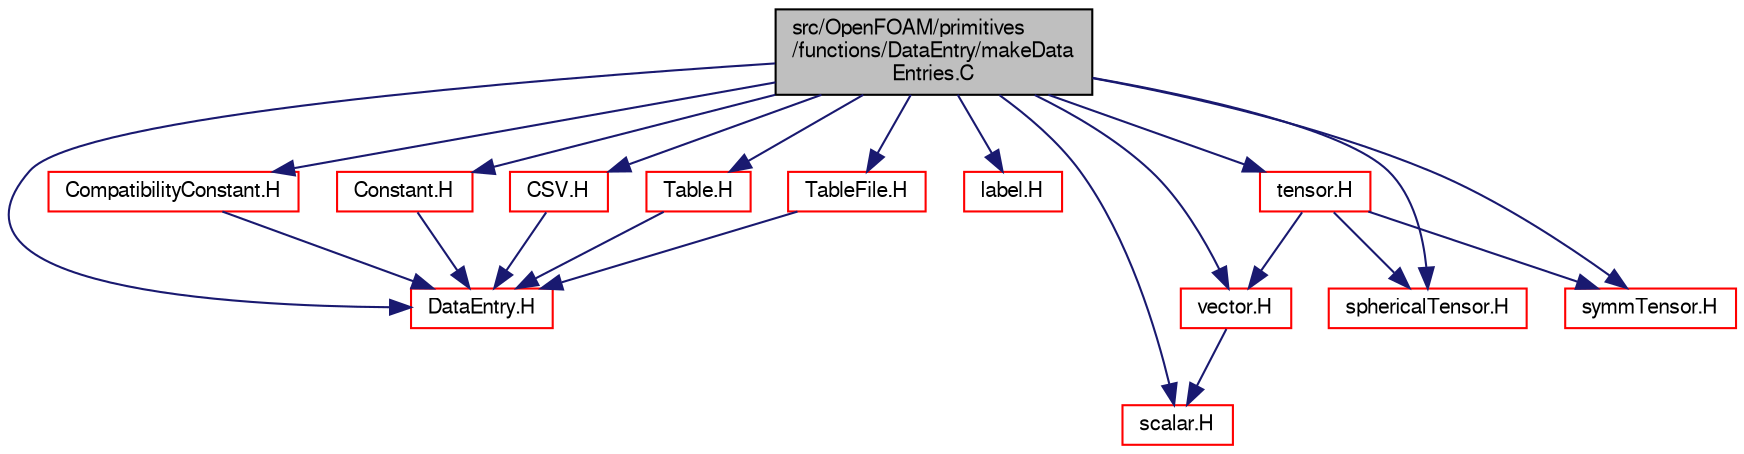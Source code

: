 digraph "src/OpenFOAM/primitives/functions/DataEntry/makeDataEntries.C"
{
  bgcolor="transparent";
  edge [fontname="FreeSans",fontsize="10",labelfontname="FreeSans",labelfontsize="10"];
  node [fontname="FreeSans",fontsize="10",shape=record];
  Node0 [label="src/OpenFOAM/primitives\l/functions/DataEntry/makeData\lEntries.C",height=0.2,width=0.4,color="black", fillcolor="grey75", style="filled", fontcolor="black"];
  Node0 -> Node1 [color="midnightblue",fontsize="10",style="solid",fontname="FreeSans"];
  Node1 [label="CompatibilityConstant.H",height=0.2,width=0.4,color="red",URL="$a12215.html"];
  Node1 -> Node2 [color="midnightblue",fontsize="10",style="solid",fontname="FreeSans"];
  Node2 [label="DataEntry.H",height=0.2,width=0.4,color="red",URL="$a12242.html"];
  Node0 -> Node114 [color="midnightblue",fontsize="10",style="solid",fontname="FreeSans"];
  Node114 [label="Constant.H",height=0.2,width=0.4,color="red",URL="$a12224.html"];
  Node114 -> Node2 [color="midnightblue",fontsize="10",style="solid",fontname="FreeSans"];
  Node0 -> Node115 [color="midnightblue",fontsize="10",style="solid",fontname="FreeSans"];
  Node115 [label="CSV.H",height=0.2,width=0.4,color="red",URL="$a12233.html"];
  Node115 -> Node2 [color="midnightblue",fontsize="10",style="solid",fontname="FreeSans"];
  Node0 -> Node2 [color="midnightblue",fontsize="10",style="solid",fontname="FreeSans"];
  Node0 -> Node120 [color="midnightblue",fontsize="10",style="solid",fontname="FreeSans"];
  Node120 [label="Table.H",height=0.2,width=0.4,color="red",URL="$a12269.html"];
  Node120 -> Node2 [color="midnightblue",fontsize="10",style="solid",fontname="FreeSans"];
  Node0 -> Node121 [color="midnightblue",fontsize="10",style="solid",fontname="FreeSans"];
  Node121 [label="TableFile.H",height=0.2,width=0.4,color="red",URL="$a12287.html"];
  Node121 -> Node2 [color="midnightblue",fontsize="10",style="solid",fontname="FreeSans"];
  Node0 -> Node22 [color="midnightblue",fontsize="10",style="solid",fontname="FreeSans"];
  Node22 [label="label.H",height=0.2,width=0.4,color="red",URL="$a12371.html"];
  Node0 -> Node35 [color="midnightblue",fontsize="10",style="solid",fontname="FreeSans"];
  Node35 [label="scalar.H",height=0.2,width=0.4,color="red",URL="$a12533.html"];
  Node0 -> Node122 [color="midnightblue",fontsize="10",style="solid",fontname="FreeSans"];
  Node122 [label="vector.H",height=0.2,width=0.4,color="red",URL="$a12836.html"];
  Node122 -> Node35 [color="midnightblue",fontsize="10",style="solid",fontname="FreeSans"];
  Node0 -> Node126 [color="midnightblue",fontsize="10",style="solid",fontname="FreeSans"];
  Node126 [label="sphericalTensor.H",height=0.2,width=0.4,color="red",URL="$a12560.html"];
  Node0 -> Node129 [color="midnightblue",fontsize="10",style="solid",fontname="FreeSans"];
  Node129 [label="symmTensor.H",height=0.2,width=0.4,color="red",URL="$a12707.html"];
  Node0 -> Node134 [color="midnightblue",fontsize="10",style="solid",fontname="FreeSans"];
  Node134 [label="tensor.H",height=0.2,width=0.4,color="red",URL="$a12755.html"];
  Node134 -> Node122 [color="midnightblue",fontsize="10",style="solid",fontname="FreeSans"];
  Node134 -> Node126 [color="midnightblue",fontsize="10",style="solid",fontname="FreeSans"];
  Node134 -> Node129 [color="midnightblue",fontsize="10",style="solid",fontname="FreeSans"];
}
